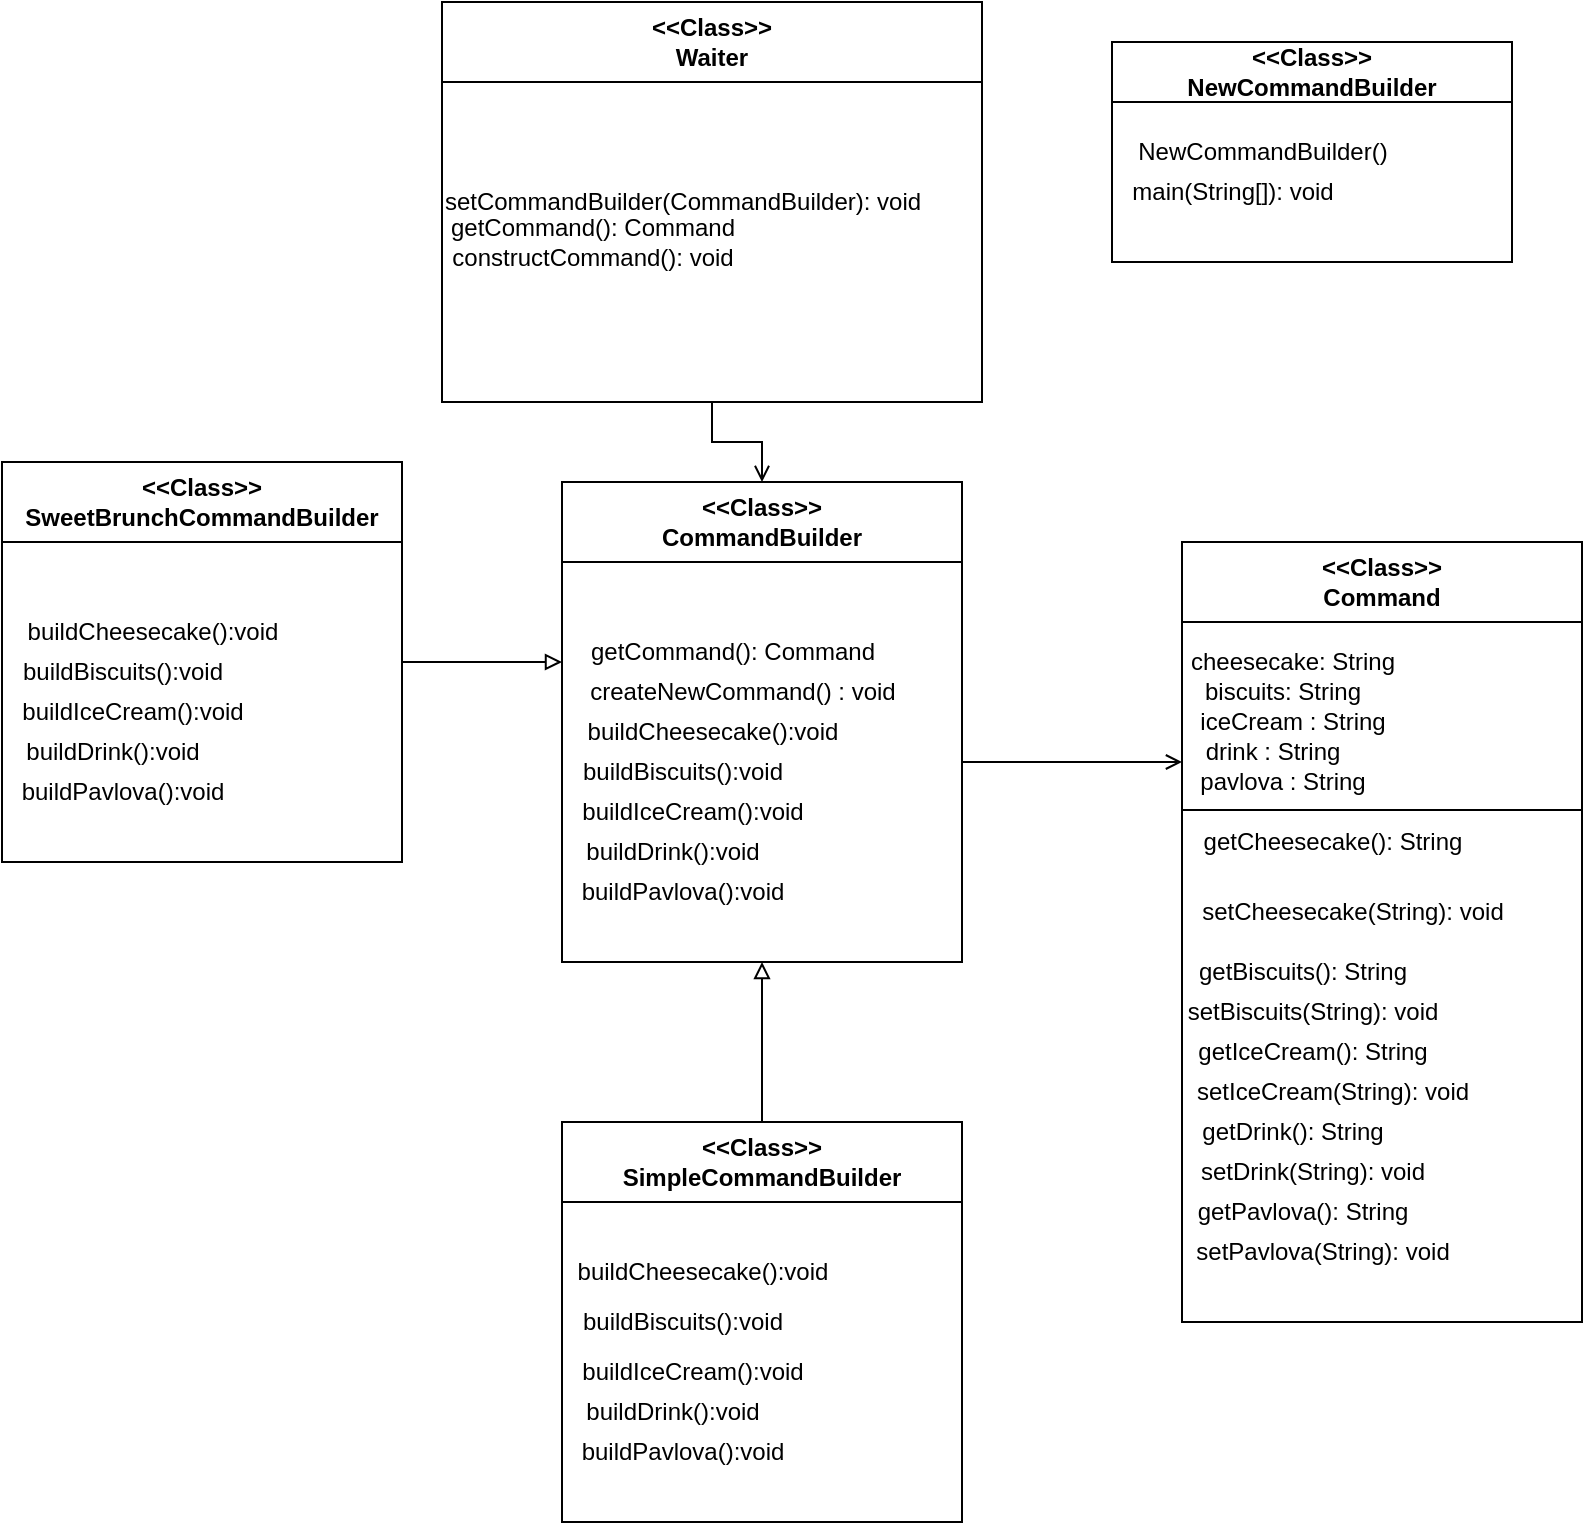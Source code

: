 <mxfile version="21.3.6" type="github">
  <diagram name="Page-1" id="U9FslpP_4WRwXoePvXMz">
    <mxGraphModel dx="1050" dy="1376" grid="1" gridSize="10" guides="1" tooltips="1" connect="1" arrows="1" fold="1" page="1" pageScale="1" pageWidth="1169" pageHeight="827" math="0" shadow="0">
      <root>
        <mxCell id="0" />
        <mxCell id="1" parent="0" />
        <mxCell id="bDbSbjliOwDVEzyQ-WYC-8" style="edgeStyle=orthogonalEdgeStyle;rounded=0;orthogonalLoop=1;jettySize=auto;html=1;exitX=0.5;exitY=1;exitDx=0;exitDy=0;entryX=0.5;entryY=0;entryDx=0;entryDy=0;endArrow=open;endFill=0;" parent="1" source="bDbSbjliOwDVEzyQ-WYC-1" target="bDbSbjliOwDVEzyQ-WYC-5" edge="1">
          <mxGeometry relative="1" as="geometry" />
        </mxCell>
        <mxCell id="bDbSbjliOwDVEzyQ-WYC-1" value="&amp;lt;&amp;lt;Class&amp;gt;&amp;gt;&lt;br&gt;Waiter" style="swimlane;whiteSpace=wrap;html=1;startSize=40;" parent="1" vertex="1">
          <mxGeometry x="270" y="-440" width="270" height="200" as="geometry" />
        </mxCell>
        <mxCell id="bDbSbjliOwDVEzyQ-WYC-12" value="setCommandBuilder(CommandBuilder): void&lt;br&gt;" style="text;html=1;align=center;verticalAlign=middle;resizable=0;points=[];autosize=1;strokeColor=none;fillColor=none;" parent="bDbSbjliOwDVEzyQ-WYC-1" vertex="1">
          <mxGeometry x="-10" y="85" width="260" height="30" as="geometry" />
        </mxCell>
        <mxCell id="bDbSbjliOwDVEzyQ-WYC-13" value="getCommand(): Command&lt;br&gt;constructCommand(): void&lt;br&gt;" style="text;html=1;align=center;verticalAlign=middle;resizable=0;points=[];autosize=1;strokeColor=none;fillColor=none;" parent="bDbSbjliOwDVEzyQ-WYC-1" vertex="1">
          <mxGeometry x="-10" y="100" width="170" height="40" as="geometry" />
        </mxCell>
        <mxCell id="bDbSbjliOwDVEzyQ-WYC-9" style="edgeStyle=orthogonalEdgeStyle;rounded=0;orthogonalLoop=1;jettySize=auto;html=1;exitX=1;exitY=0.5;exitDx=0;exitDy=0;endArrow=block;endFill=0;" parent="1" source="bDbSbjliOwDVEzyQ-WYC-3" edge="1">
          <mxGeometry relative="1" as="geometry">
            <mxPoint x="330" y="-110" as="targetPoint" />
          </mxGeometry>
        </mxCell>
        <mxCell id="bDbSbjliOwDVEzyQ-WYC-3" value="&amp;lt;&amp;lt;Class&amp;gt;&amp;gt;&lt;br&gt;SweetBrunchCommandBuilder" style="swimlane;whiteSpace=wrap;html=1;startSize=40;" parent="1" vertex="1">
          <mxGeometry x="50" y="-210" width="200" height="200" as="geometry" />
        </mxCell>
        <mxCell id="bDbSbjliOwDVEzyQ-WYC-60" value="buildCheesecake():void" style="text;html=1;align=center;verticalAlign=middle;resizable=0;points=[];autosize=1;strokeColor=none;fillColor=none;" parent="bDbSbjliOwDVEzyQ-WYC-3" vertex="1">
          <mxGeometry y="70" width="150" height="30" as="geometry" />
        </mxCell>
        <mxCell id="bDbSbjliOwDVEzyQ-WYC-61" value="buildBiscuits():void" style="text;html=1;align=center;verticalAlign=middle;resizable=0;points=[];autosize=1;strokeColor=none;fillColor=none;" parent="bDbSbjliOwDVEzyQ-WYC-3" vertex="1">
          <mxGeometry y="90" width="120" height="30" as="geometry" />
        </mxCell>
        <mxCell id="bDbSbjliOwDVEzyQ-WYC-62" value="buildDrink():void&lt;br&gt;" style="text;html=1;align=center;verticalAlign=middle;resizable=0;points=[];autosize=1;strokeColor=none;fillColor=none;" parent="bDbSbjliOwDVEzyQ-WYC-3" vertex="1">
          <mxGeometry y="130" width="110" height="30" as="geometry" />
        </mxCell>
        <mxCell id="bDbSbjliOwDVEzyQ-WYC-63" value="buildPavlova():void" style="text;html=1;align=center;verticalAlign=middle;resizable=0;points=[];autosize=1;strokeColor=none;fillColor=none;" parent="bDbSbjliOwDVEzyQ-WYC-3" vertex="1">
          <mxGeometry y="150" width="120" height="30" as="geometry" />
        </mxCell>
        <mxCell id="bDbSbjliOwDVEzyQ-WYC-64" value="buildIceCream():void" style="text;html=1;align=center;verticalAlign=middle;resizable=0;points=[];autosize=1;strokeColor=none;fillColor=none;" parent="bDbSbjliOwDVEzyQ-WYC-3" vertex="1">
          <mxGeometry y="110" width="130" height="30" as="geometry" />
        </mxCell>
        <mxCell id="bDbSbjliOwDVEzyQ-WYC-4" value="&amp;lt;&amp;lt;Class&amp;gt;&amp;gt;&lt;br&gt;Command" style="swimlane;whiteSpace=wrap;html=1;startSize=40;" parent="1" vertex="1">
          <mxGeometry x="640" y="-170" width="200" height="390" as="geometry" />
        </mxCell>
        <mxCell id="bDbSbjliOwDVEzyQ-WYC-28" value="cheesecake: String&lt;br&gt;" style="text;html=1;align=center;verticalAlign=middle;resizable=0;points=[];autosize=1;strokeColor=none;fillColor=none;" parent="bDbSbjliOwDVEzyQ-WYC-4" vertex="1">
          <mxGeometry x="-10" y="45" width="130" height="30" as="geometry" />
        </mxCell>
        <mxCell id="bDbSbjliOwDVEzyQ-WYC-29" value="biscuits: String" style="text;html=1;align=center;verticalAlign=middle;resizable=0;points=[];autosize=1;strokeColor=none;fillColor=none;" parent="bDbSbjliOwDVEzyQ-WYC-4" vertex="1">
          <mxGeometry y="60" width="100" height="30" as="geometry" />
        </mxCell>
        <mxCell id="bDbSbjliOwDVEzyQ-WYC-30" value="iceCream : String&lt;br&gt;" style="text;html=1;align=center;verticalAlign=middle;resizable=0;points=[];autosize=1;strokeColor=none;fillColor=none;" parent="bDbSbjliOwDVEzyQ-WYC-4" vertex="1">
          <mxGeometry x="-5" y="75" width="120" height="30" as="geometry" />
        </mxCell>
        <mxCell id="bDbSbjliOwDVEzyQ-WYC-31" value="drink : String&lt;br&gt;" style="text;html=1;align=center;verticalAlign=middle;resizable=0;points=[];autosize=1;strokeColor=none;fillColor=none;" parent="bDbSbjliOwDVEzyQ-WYC-4" vertex="1">
          <mxGeometry y="90" width="90" height="30" as="geometry" />
        </mxCell>
        <mxCell id="bDbSbjliOwDVEzyQ-WYC-32" value="pavlova : String&lt;br&gt;" style="text;html=1;align=center;verticalAlign=middle;resizable=0;points=[];autosize=1;strokeColor=none;fillColor=none;" parent="bDbSbjliOwDVEzyQ-WYC-4" vertex="1">
          <mxGeometry x="-5" y="105" width="110" height="30" as="geometry" />
        </mxCell>
        <mxCell id="bDbSbjliOwDVEzyQ-WYC-41" value="setCheesecake(String): void" style="text;html=1;align=center;verticalAlign=middle;resizable=0;points=[];autosize=1;strokeColor=none;fillColor=none;" parent="bDbSbjliOwDVEzyQ-WYC-4" vertex="1">
          <mxGeometry y="170" width="170" height="30" as="geometry" />
        </mxCell>
        <mxCell id="bDbSbjliOwDVEzyQ-WYC-40" value="getCheesecake(): String" style="text;html=1;align=center;verticalAlign=middle;resizable=0;points=[];autosize=1;strokeColor=none;fillColor=none;" parent="bDbSbjliOwDVEzyQ-WYC-4" vertex="1">
          <mxGeometry y="135" width="150" height="30" as="geometry" />
        </mxCell>
        <mxCell id="bDbSbjliOwDVEzyQ-WYC-42" value="getBiscuits(): String" style="text;html=1;align=center;verticalAlign=middle;resizable=0;points=[];autosize=1;strokeColor=none;fillColor=none;" parent="bDbSbjliOwDVEzyQ-WYC-4" vertex="1">
          <mxGeometry x="-5" y="200" width="130" height="30" as="geometry" />
        </mxCell>
        <mxCell id="bDbSbjliOwDVEzyQ-WYC-44" value="setBiscuits(String): void" style="text;html=1;align=center;verticalAlign=middle;resizable=0;points=[];autosize=1;strokeColor=none;fillColor=none;" parent="bDbSbjliOwDVEzyQ-WYC-4" vertex="1">
          <mxGeometry x="-10" y="220" width="150" height="30" as="geometry" />
        </mxCell>
        <mxCell id="bDbSbjliOwDVEzyQ-WYC-45" value="setIceCream(String): void" style="text;html=1;align=center;verticalAlign=middle;resizable=0;points=[];autosize=1;strokeColor=none;fillColor=none;" parent="bDbSbjliOwDVEzyQ-WYC-4" vertex="1">
          <mxGeometry x="-5" y="260" width="160" height="30" as="geometry" />
        </mxCell>
        <mxCell id="bDbSbjliOwDVEzyQ-WYC-47" value="setDrink(String): void" style="text;html=1;align=center;verticalAlign=middle;resizable=0;points=[];autosize=1;strokeColor=none;fillColor=none;" parent="bDbSbjliOwDVEzyQ-WYC-4" vertex="1">
          <mxGeometry x="-5" y="300" width="140" height="30" as="geometry" />
        </mxCell>
        <mxCell id="bDbSbjliOwDVEzyQ-WYC-46" value="setPavlova(String): void" style="text;html=1;align=center;verticalAlign=middle;resizable=0;points=[];autosize=1;strokeColor=none;fillColor=none;" parent="bDbSbjliOwDVEzyQ-WYC-4" vertex="1">
          <mxGeometry x="-5" y="340" width="150" height="30" as="geometry" />
        </mxCell>
        <mxCell id="bDbSbjliOwDVEzyQ-WYC-51" value="getDrink(): String" style="text;html=1;align=center;verticalAlign=middle;resizable=0;points=[];autosize=1;strokeColor=none;fillColor=none;" parent="bDbSbjliOwDVEzyQ-WYC-4" vertex="1">
          <mxGeometry y="280" width="110" height="30" as="geometry" />
        </mxCell>
        <mxCell id="bDbSbjliOwDVEzyQ-WYC-50" value="getPavlova(): String" style="text;html=1;align=center;verticalAlign=middle;resizable=0;points=[];autosize=1;strokeColor=none;fillColor=none;" parent="bDbSbjliOwDVEzyQ-WYC-4" vertex="1">
          <mxGeometry x="-5" y="320" width="130" height="30" as="geometry" />
        </mxCell>
        <mxCell id="bDbSbjliOwDVEzyQ-WYC-49" value="getIceCream(): String" style="text;html=1;align=center;verticalAlign=middle;resizable=0;points=[];autosize=1;strokeColor=none;fillColor=none;" parent="bDbSbjliOwDVEzyQ-WYC-4" vertex="1">
          <mxGeometry x="-5" y="240" width="140" height="30" as="geometry" />
        </mxCell>
        <mxCell id="bDbSbjliOwDVEzyQ-WYC-27" value="" style="endArrow=none;html=1;rounded=0;" parent="bDbSbjliOwDVEzyQ-WYC-4" edge="1">
          <mxGeometry width="50" height="50" relative="1" as="geometry">
            <mxPoint y="134" as="sourcePoint" />
            <mxPoint x="200" y="134" as="targetPoint" />
            <Array as="points">
              <mxPoint x="30" y="134" />
              <mxPoint x="110" y="134" />
            </Array>
          </mxGeometry>
        </mxCell>
        <mxCell id="bDbSbjliOwDVEzyQ-WYC-7" style="edgeStyle=orthogonalEdgeStyle;rounded=0;orthogonalLoop=1;jettySize=auto;html=1;exitX=1;exitY=0.5;exitDx=0;exitDy=0;endArrow=open;endFill=0;" parent="1" source="bDbSbjliOwDVEzyQ-WYC-5" edge="1">
          <mxGeometry relative="1" as="geometry">
            <mxPoint x="640" y="-60" as="targetPoint" />
            <Array as="points">
              <mxPoint x="530" y="-60" />
            </Array>
          </mxGeometry>
        </mxCell>
        <mxCell id="bDbSbjliOwDVEzyQ-WYC-5" value="&amp;lt;&amp;lt;Class&amp;gt;&amp;gt;&lt;br&gt;CommandBuilder" style="swimlane;whiteSpace=wrap;html=1;startSize=40;" parent="1" vertex="1">
          <mxGeometry x="330" y="-200" width="200" height="240" as="geometry" />
        </mxCell>
        <mxCell id="bDbSbjliOwDVEzyQ-WYC-18" value="getCommand(): Command" style="text;html=1;align=center;verticalAlign=middle;resizable=0;points=[];autosize=1;strokeColor=none;fillColor=none;" parent="bDbSbjliOwDVEzyQ-WYC-5" vertex="1">
          <mxGeometry y="70" width="170" height="30" as="geometry" />
        </mxCell>
        <mxCell id="bDbSbjliOwDVEzyQ-WYC-19" value="createNewCommand() : void" style="text;html=1;align=center;verticalAlign=middle;resizable=0;points=[];autosize=1;strokeColor=none;fillColor=none;" parent="bDbSbjliOwDVEzyQ-WYC-5" vertex="1">
          <mxGeometry y="90" width="180" height="30" as="geometry" />
        </mxCell>
        <mxCell id="bDbSbjliOwDVEzyQ-WYC-21" value="buildCheesecake():void" style="text;html=1;align=center;verticalAlign=middle;resizable=0;points=[];autosize=1;strokeColor=none;fillColor=none;" parent="bDbSbjliOwDVEzyQ-WYC-5" vertex="1">
          <mxGeometry y="110" width="150" height="30" as="geometry" />
        </mxCell>
        <mxCell id="bDbSbjliOwDVEzyQ-WYC-20" value="buildDrink():void" style="text;html=1;align=center;verticalAlign=middle;resizable=0;points=[];autosize=1;strokeColor=none;fillColor=none;" parent="bDbSbjliOwDVEzyQ-WYC-5" vertex="1">
          <mxGeometry y="170" width="110" height="30" as="geometry" />
        </mxCell>
        <mxCell id="bDbSbjliOwDVEzyQ-WYC-22" value="buildBiscuits():void" style="text;html=1;align=center;verticalAlign=middle;resizable=0;points=[];autosize=1;strokeColor=none;fillColor=none;" parent="bDbSbjliOwDVEzyQ-WYC-5" vertex="1">
          <mxGeometry y="130" width="120" height="30" as="geometry" />
        </mxCell>
        <mxCell id="bDbSbjliOwDVEzyQ-WYC-23" value="buildIceCream():void" style="text;html=1;align=center;verticalAlign=middle;resizable=0;points=[];autosize=1;strokeColor=none;fillColor=none;" parent="bDbSbjliOwDVEzyQ-WYC-5" vertex="1">
          <mxGeometry y="150" width="130" height="30" as="geometry" />
        </mxCell>
        <mxCell id="bDbSbjliOwDVEzyQ-WYC-24" value="buildPavlova():void" style="text;html=1;align=center;verticalAlign=middle;resizable=0;points=[];autosize=1;strokeColor=none;fillColor=none;" parent="bDbSbjliOwDVEzyQ-WYC-5" vertex="1">
          <mxGeometry y="190" width="120" height="30" as="geometry" />
        </mxCell>
        <mxCell id="bDbSbjliOwDVEzyQ-WYC-10" style="edgeStyle=orthogonalEdgeStyle;rounded=0;orthogonalLoop=1;jettySize=auto;html=1;exitX=0.5;exitY=0;exitDx=0;exitDy=0;entryX=0.5;entryY=1;entryDx=0;entryDy=0;endArrow=block;endFill=0;" parent="1" source="bDbSbjliOwDVEzyQ-WYC-6" target="bDbSbjliOwDVEzyQ-WYC-5" edge="1">
          <mxGeometry relative="1" as="geometry" />
        </mxCell>
        <mxCell id="bDbSbjliOwDVEzyQ-WYC-6" value="&amp;lt;&amp;lt;Class&amp;gt;&amp;gt;&lt;br&gt;SimpleCommandBuilder" style="swimlane;whiteSpace=wrap;html=1;startSize=40;" parent="1" vertex="1">
          <mxGeometry x="330" y="120" width="200" height="200" as="geometry" />
        </mxCell>
        <mxCell id="bDbSbjliOwDVEzyQ-WYC-54" value="buildBiscuits():void" style="text;html=1;align=center;verticalAlign=middle;resizable=0;points=[];autosize=1;strokeColor=none;fillColor=none;" parent="bDbSbjliOwDVEzyQ-WYC-6" vertex="1">
          <mxGeometry y="85" width="120" height="30" as="geometry" />
        </mxCell>
        <mxCell id="bDbSbjliOwDVEzyQ-WYC-55" value="buildIceCream():void" style="text;html=1;align=center;verticalAlign=middle;resizable=0;points=[];autosize=1;strokeColor=none;fillColor=none;" parent="bDbSbjliOwDVEzyQ-WYC-6" vertex="1">
          <mxGeometry y="110" width="130" height="30" as="geometry" />
        </mxCell>
        <mxCell id="bDbSbjliOwDVEzyQ-WYC-56" value="buildDrink():void&lt;br&gt;" style="text;html=1;align=center;verticalAlign=middle;resizable=0;points=[];autosize=1;strokeColor=none;fillColor=none;" parent="bDbSbjliOwDVEzyQ-WYC-6" vertex="1">
          <mxGeometry y="130" width="110" height="30" as="geometry" />
        </mxCell>
        <mxCell id="bDbSbjliOwDVEzyQ-WYC-57" value="buildPavlova():void" style="text;html=1;align=center;verticalAlign=middle;resizable=0;points=[];autosize=1;strokeColor=none;fillColor=none;" parent="bDbSbjliOwDVEzyQ-WYC-6" vertex="1">
          <mxGeometry y="150" width="120" height="30" as="geometry" />
        </mxCell>
        <mxCell id="bDbSbjliOwDVEzyQ-WYC-53" value="buildCheesecake():void" style="text;html=1;align=center;verticalAlign=middle;resizable=0;points=[];autosize=1;strokeColor=none;fillColor=none;" parent="bDbSbjliOwDVEzyQ-WYC-6" vertex="1">
          <mxGeometry x="-5" y="60" width="150" height="30" as="geometry" />
        </mxCell>
        <mxCell id="bDbSbjliOwDVEzyQ-WYC-11" value="&amp;lt;&amp;lt;Class&amp;gt;&amp;gt;&lt;br&gt;NewCommandBuilder" style="swimlane;whiteSpace=wrap;html=1;startSize=30;" parent="1" vertex="1">
          <mxGeometry x="605" y="-420" width="200" height="110" as="geometry" />
        </mxCell>
        <mxCell id="bDbSbjliOwDVEzyQ-WYC-15" value="NewCommandBuilder()&lt;br&gt;" style="text;html=1;align=center;verticalAlign=middle;resizable=0;points=[];autosize=1;strokeColor=none;fillColor=none;" parent="bDbSbjliOwDVEzyQ-WYC-11" vertex="1">
          <mxGeometry y="40" width="150" height="30" as="geometry" />
        </mxCell>
        <mxCell id="bDbSbjliOwDVEzyQ-WYC-16" value="main(String[]): void" style="text;html=1;align=center;verticalAlign=middle;resizable=0;points=[];autosize=1;strokeColor=none;fillColor=none;" parent="bDbSbjliOwDVEzyQ-WYC-11" vertex="1">
          <mxGeometry y="60" width="120" height="30" as="geometry" />
        </mxCell>
      </root>
    </mxGraphModel>
  </diagram>
</mxfile>
